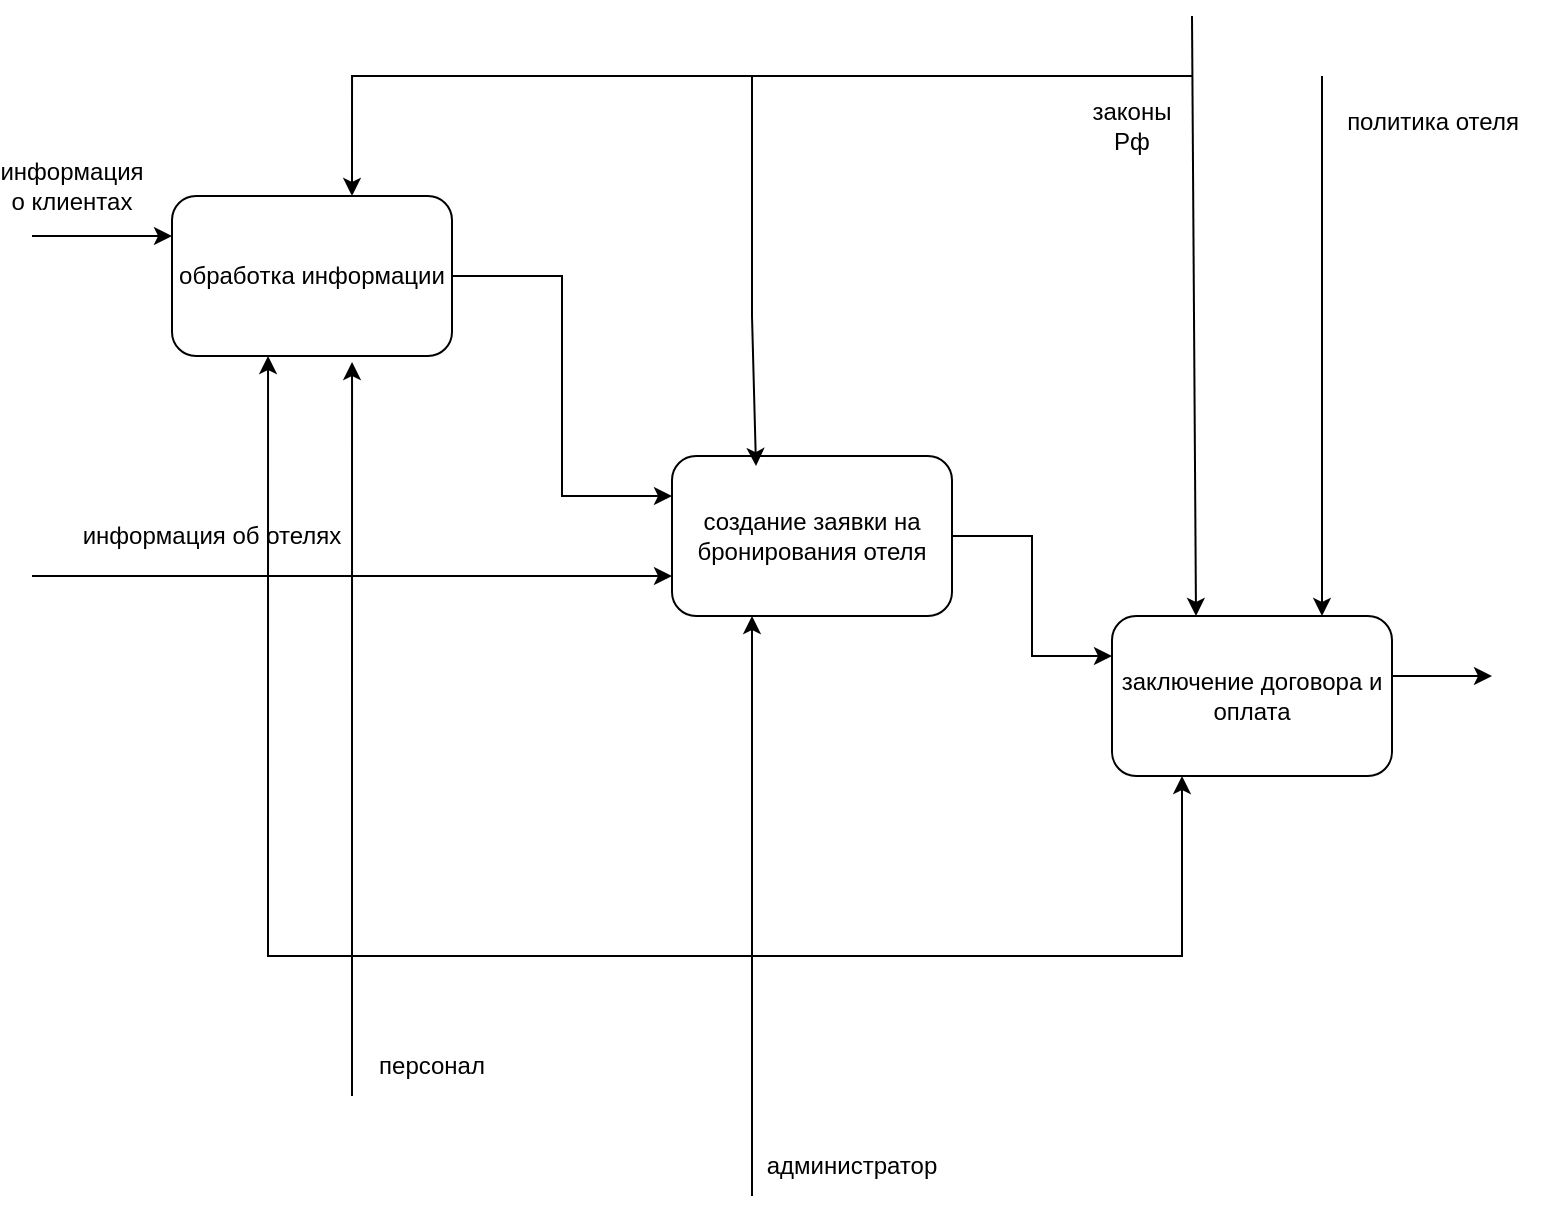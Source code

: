 <mxfile version="27.1.4">
  <diagram name="Страница — 1" id="QlTO2NRfYIqpKoxEeb4O">
    <mxGraphModel dx="1426" dy="785" grid="0" gridSize="10" guides="1" tooltips="1" connect="1" arrows="1" fold="1" page="1" pageScale="1" pageWidth="827" pageHeight="1169" math="0" shadow="0">
      <root>
        <mxCell id="0" />
        <mxCell id="1" parent="0" />
        <mxCell id="lkDQjBi7MzGUkeyiW-0B-5" style="edgeStyle=orthogonalEdgeStyle;rounded=0;orthogonalLoop=1;jettySize=auto;html=1;entryX=0;entryY=0.25;entryDx=0;entryDy=0;" edge="1" parent="1" source="lkDQjBi7MzGUkeyiW-0B-1" target="lkDQjBi7MzGUkeyiW-0B-2">
          <mxGeometry relative="1" as="geometry" />
        </mxCell>
        <mxCell id="lkDQjBi7MzGUkeyiW-0B-1" value="обработка информации" style="rounded=1;whiteSpace=wrap;html=1;" vertex="1" parent="1">
          <mxGeometry x="110" y="100" width="140" height="80" as="geometry" />
        </mxCell>
        <mxCell id="lkDQjBi7MzGUkeyiW-0B-6" style="edgeStyle=orthogonalEdgeStyle;rounded=0;orthogonalLoop=1;jettySize=auto;html=1;entryX=0;entryY=0.25;entryDx=0;entryDy=0;" edge="1" parent="1" source="lkDQjBi7MzGUkeyiW-0B-2" target="lkDQjBi7MzGUkeyiW-0B-3">
          <mxGeometry relative="1" as="geometry" />
        </mxCell>
        <mxCell id="lkDQjBi7MzGUkeyiW-0B-2" value="создание заявки на бронирования отеля" style="rounded=1;whiteSpace=wrap;html=1;" vertex="1" parent="1">
          <mxGeometry x="360" y="230" width="140" height="80" as="geometry" />
        </mxCell>
        <mxCell id="lkDQjBi7MzGUkeyiW-0B-3" value="заключение договора и оплата" style="rounded=1;whiteSpace=wrap;html=1;" vertex="1" parent="1">
          <mxGeometry x="580" y="310" width="140" height="80" as="geometry" />
        </mxCell>
        <mxCell id="lkDQjBi7MzGUkeyiW-0B-7" value="" style="endArrow=classic;html=1;rounded=0;" edge="1" parent="1">
          <mxGeometry width="50" height="50" relative="1" as="geometry">
            <mxPoint x="40" y="120" as="sourcePoint" />
            <mxPoint x="110" y="120" as="targetPoint" />
          </mxGeometry>
        </mxCell>
        <mxCell id="lkDQjBi7MzGUkeyiW-0B-8" value="информация о клиентах" style="text;html=1;align=center;verticalAlign=middle;whiteSpace=wrap;rounded=0;" vertex="1" parent="1">
          <mxGeometry x="30" y="80" width="60" height="30" as="geometry" />
        </mxCell>
        <mxCell id="lkDQjBi7MzGUkeyiW-0B-9" value="" style="endArrow=classic;html=1;rounded=0;entryX=0.3;entryY=0.025;entryDx=0;entryDy=0;entryPerimeter=0;" edge="1" parent="1">
          <mxGeometry width="50" height="50" relative="1" as="geometry">
            <mxPoint x="620" y="10" as="sourcePoint" />
            <mxPoint x="622" y="310" as="targetPoint" />
          </mxGeometry>
        </mxCell>
        <mxCell id="lkDQjBi7MzGUkeyiW-0B-10" value="законы Рф" style="text;html=1;align=center;verticalAlign=middle;whiteSpace=wrap;rounded=0;" vertex="1" parent="1">
          <mxGeometry x="560" y="50" width="60" height="30" as="geometry" />
        </mxCell>
        <mxCell id="lkDQjBi7MzGUkeyiW-0B-11" value="" style="endArrow=classic;html=1;rounded=0;" edge="1" parent="1">
          <mxGeometry width="50" height="50" relative="1" as="geometry">
            <mxPoint x="720" y="340" as="sourcePoint" />
            <mxPoint x="770" y="340" as="targetPoint" />
          </mxGeometry>
        </mxCell>
        <mxCell id="lkDQjBi7MzGUkeyiW-0B-12" value="" style="endArrow=classic;html=1;rounded=0;entryX=0;entryY=0.75;entryDx=0;entryDy=0;" edge="1" parent="1" target="lkDQjBi7MzGUkeyiW-0B-2">
          <mxGeometry width="50" height="50" relative="1" as="geometry">
            <mxPoint x="40" y="290" as="sourcePoint" />
            <mxPoint x="270" y="290" as="targetPoint" />
          </mxGeometry>
        </mxCell>
        <mxCell id="lkDQjBi7MzGUkeyiW-0B-13" value="информация об отелях" style="text;html=1;align=center;verticalAlign=middle;whiteSpace=wrap;rounded=0;" vertex="1" parent="1">
          <mxGeometry x="50" y="255" width="160" height="30" as="geometry" />
        </mxCell>
        <mxCell id="lkDQjBi7MzGUkeyiW-0B-14" value="" style="endArrow=classic;html=1;rounded=0;entryX=0.343;entryY=1;entryDx=0;entryDy=0;entryPerimeter=0;" edge="1" parent="1" target="lkDQjBi7MzGUkeyiW-0B-1">
          <mxGeometry width="50" height="50" relative="1" as="geometry">
            <mxPoint x="400" y="600" as="sourcePoint" />
            <mxPoint x="330" y="550" as="targetPoint" />
            <Array as="points">
              <mxPoint x="400" y="480" />
              <mxPoint x="158" y="480" />
            </Array>
          </mxGeometry>
        </mxCell>
        <mxCell id="lkDQjBi7MzGUkeyiW-0B-16" value="" style="endArrow=classic;html=1;rounded=0;" edge="1" parent="1">
          <mxGeometry width="50" height="50" relative="1" as="geometry">
            <mxPoint x="400" y="490" as="sourcePoint" />
            <mxPoint x="400" y="310" as="targetPoint" />
          </mxGeometry>
        </mxCell>
        <mxCell id="lkDQjBi7MzGUkeyiW-0B-17" value="" style="endArrow=classic;html=1;rounded=0;entryX=0.25;entryY=1;entryDx=0;entryDy=0;" edge="1" parent="1" target="lkDQjBi7MzGUkeyiW-0B-3">
          <mxGeometry width="50" height="50" relative="1" as="geometry">
            <mxPoint x="400" y="480" as="sourcePoint" />
            <mxPoint x="440" y="180" as="targetPoint" />
            <Array as="points">
              <mxPoint x="615" y="480" />
            </Array>
          </mxGeometry>
        </mxCell>
        <mxCell id="lkDQjBi7MzGUkeyiW-0B-18" value="администратор" style="text;html=1;align=center;verticalAlign=middle;whiteSpace=wrap;rounded=0;" vertex="1" parent="1">
          <mxGeometry x="420" y="570" width="60" height="30" as="geometry" />
        </mxCell>
        <mxCell id="lkDQjBi7MzGUkeyiW-0B-20" value="" style="endArrow=classic;html=1;rounded=0;entryX=0.643;entryY=1.038;entryDx=0;entryDy=0;entryPerimeter=0;" edge="1" parent="1" target="lkDQjBi7MzGUkeyiW-0B-1">
          <mxGeometry width="50" height="50" relative="1" as="geometry">
            <mxPoint x="200" y="550" as="sourcePoint" />
            <mxPoint x="440" y="480" as="targetPoint" />
            <Array as="points">
              <mxPoint x="200" y="400" />
            </Array>
          </mxGeometry>
        </mxCell>
        <mxCell id="lkDQjBi7MzGUkeyiW-0B-21" value="персонал" style="text;html=1;align=center;verticalAlign=middle;whiteSpace=wrap;rounded=0;" vertex="1" parent="1">
          <mxGeometry x="210" y="520" width="60" height="30" as="geometry" />
        </mxCell>
        <mxCell id="lkDQjBi7MzGUkeyiW-0B-22" value="" style="endArrow=classic;html=1;rounded=0;entryX=0.75;entryY=0;entryDx=0;entryDy=0;" edge="1" parent="1" target="lkDQjBi7MzGUkeyiW-0B-3">
          <mxGeometry width="50" height="50" relative="1" as="geometry">
            <mxPoint x="685" y="40" as="sourcePoint" />
            <mxPoint x="730" y="190" as="targetPoint" />
          </mxGeometry>
        </mxCell>
        <mxCell id="lkDQjBi7MzGUkeyiW-0B-23" value="политика отеля" style="text;html=1;align=center;verticalAlign=middle;resizable=0;points=[];autosize=1;strokeColor=none;fillColor=none;" vertex="1" parent="1">
          <mxGeometry x="685" y="48" width="110" height="30" as="geometry" />
        </mxCell>
        <mxCell id="lkDQjBi7MzGUkeyiW-0B-24" value="" style="endArrow=classic;html=1;rounded=0;" edge="1" parent="1">
          <mxGeometry width="50" height="50" relative="1" as="geometry">
            <mxPoint x="620" y="40" as="sourcePoint" />
            <mxPoint x="200" y="100" as="targetPoint" />
            <Array as="points">
              <mxPoint x="200.02" y="40" />
            </Array>
          </mxGeometry>
        </mxCell>
        <mxCell id="lkDQjBi7MzGUkeyiW-0B-25" value="" style="endArrow=classic;html=1;rounded=0;entryX=0.3;entryY=0.063;entryDx=0;entryDy=0;entryPerimeter=0;" edge="1" parent="1" target="lkDQjBi7MzGUkeyiW-0B-2">
          <mxGeometry width="50" height="50" relative="1" as="geometry">
            <mxPoint x="400" y="40" as="sourcePoint" />
            <mxPoint x="440" y="280" as="targetPoint" />
            <Array as="points">
              <mxPoint x="400" y="160" />
            </Array>
          </mxGeometry>
        </mxCell>
      </root>
    </mxGraphModel>
  </diagram>
</mxfile>
